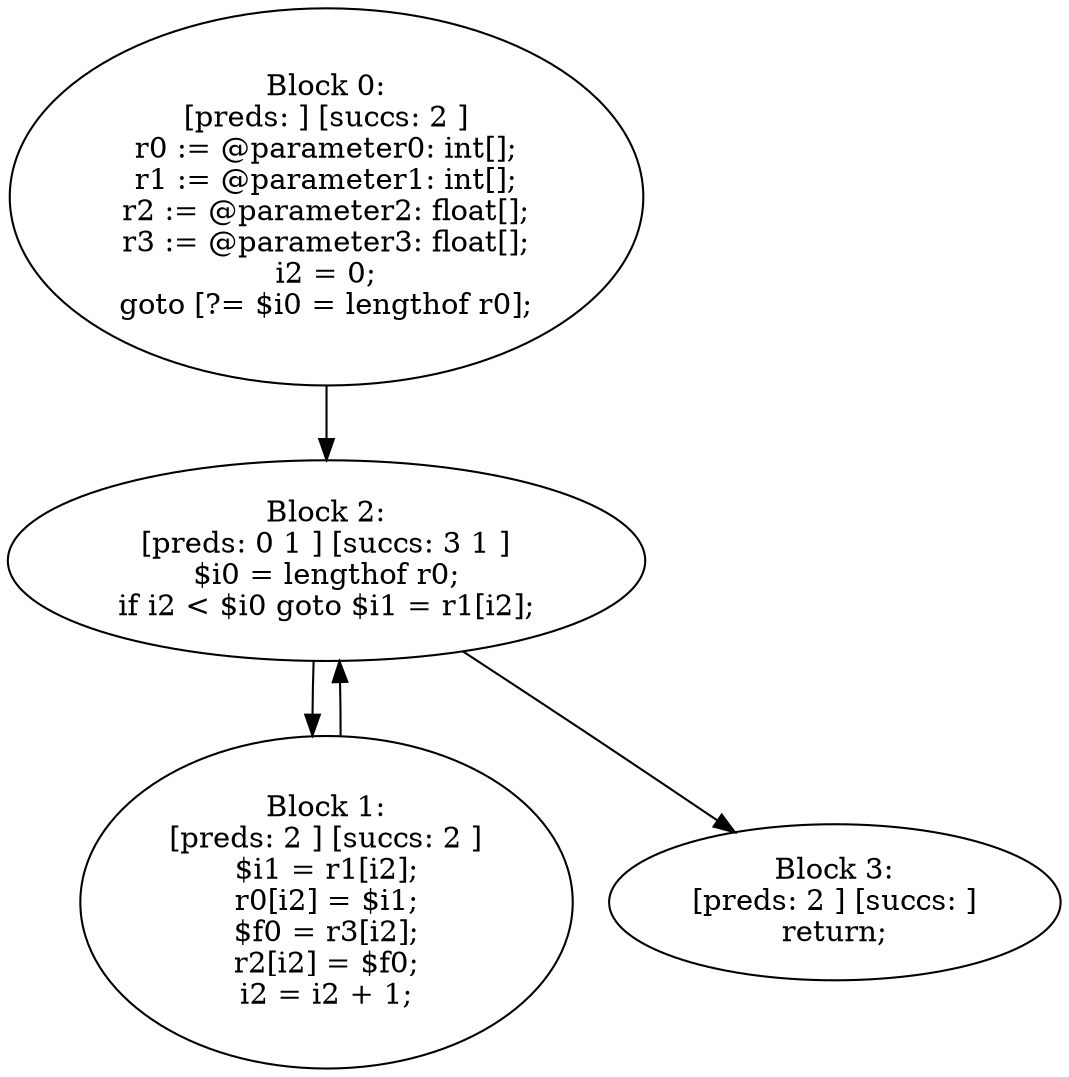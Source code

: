 digraph "unitGraph" {
    "Block 0:
[preds: ] [succs: 2 ]
r0 := @parameter0: int[];
r1 := @parameter1: int[];
r2 := @parameter2: float[];
r3 := @parameter3: float[];
i2 = 0;
goto [?= $i0 = lengthof r0];
"
    "Block 1:
[preds: 2 ] [succs: 2 ]
$i1 = r1[i2];
r0[i2] = $i1;
$f0 = r3[i2];
r2[i2] = $f0;
i2 = i2 + 1;
"
    "Block 2:
[preds: 0 1 ] [succs: 3 1 ]
$i0 = lengthof r0;
if i2 < $i0 goto $i1 = r1[i2];
"
    "Block 3:
[preds: 2 ] [succs: ]
return;
"
    "Block 0:
[preds: ] [succs: 2 ]
r0 := @parameter0: int[];
r1 := @parameter1: int[];
r2 := @parameter2: float[];
r3 := @parameter3: float[];
i2 = 0;
goto [?= $i0 = lengthof r0];
"->"Block 2:
[preds: 0 1 ] [succs: 3 1 ]
$i0 = lengthof r0;
if i2 < $i0 goto $i1 = r1[i2];
";
    "Block 1:
[preds: 2 ] [succs: 2 ]
$i1 = r1[i2];
r0[i2] = $i1;
$f0 = r3[i2];
r2[i2] = $f0;
i2 = i2 + 1;
"->"Block 2:
[preds: 0 1 ] [succs: 3 1 ]
$i0 = lengthof r0;
if i2 < $i0 goto $i1 = r1[i2];
";
    "Block 2:
[preds: 0 1 ] [succs: 3 1 ]
$i0 = lengthof r0;
if i2 < $i0 goto $i1 = r1[i2];
"->"Block 3:
[preds: 2 ] [succs: ]
return;
";
    "Block 2:
[preds: 0 1 ] [succs: 3 1 ]
$i0 = lengthof r0;
if i2 < $i0 goto $i1 = r1[i2];
"->"Block 1:
[preds: 2 ] [succs: 2 ]
$i1 = r1[i2];
r0[i2] = $i1;
$f0 = r3[i2];
r2[i2] = $f0;
i2 = i2 + 1;
";
}
